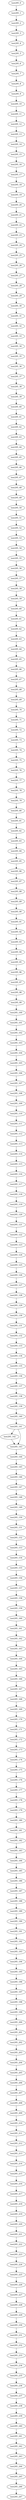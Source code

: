 digraph G {
test295_0->test295_1;
test295_1->test295_2;
test295_2->test295_3;
test295_3->test295_4;
test295_4->test295_5;
test295_5->test295_6;
test295_6->test295_7;
test295_7->test295_8;
test295_8->test295_9;
test295_9->test295_10;
test295_10->test295_11;
test295_11->test295_12;
test295_12->test295_13;
test295_13->test295_14;
test295_14->test295_15;
test295_15->test295_16;
test295_16->test295_17;
test295_17->test295_18;
test295_18->test295_19;
test295_19->test295_20;
test295_20->test295_21;
test295_21->test295_22;
test295_22->test295_23;
test295_23->test295_24;
test295_24->test295_25;
test295_25->test295_26;
test295_26->test295_27;
test295_27->test295_28;
test295_28->test295_29;
test295_29->test295_30;
test295_30->test295_31;
test295_31->test295_32;
test295_32->test295_33;
test295_33->test295_34;
test295_34->test295_35;
test295_35->test295_36;
test295_36->test295_37;
test295_37->test295_38;
test295_38->test295_39;
test295_39->test295_40;
test295_40->test295_41;
test295_41->test295_42;
test295_42->test295_43;
test295_43->test295_44;
test295_44->test295_45;
test295_45->test295_46;
test295_46->test295_47;
test295_47->test295_48;
test295_48->test295_49;
test295_49->test295_50;
test295_50->test295_51;
test295_51->test295_52;
test295_52->test295_53;
test295_53->test295_54;
test295_54->test295_55;
test295_55->test295_56;
test295_56->test295_57;
test295_57->test295_58;
test295_58->test295_59;
test295_59->test295_60;
test295_60->test295_61;
test295_61->test295_62;
test295_62->test295_63;
test295_63->test295_64;
test295_64->test295_65;
test295_65->test295_66;
test295_66->test295_67;
test295_67->test295_68;
test295_68->test295_69;
test295_69->test295_70;
test295_70->test295_71;
test295_71->test295_72;
test295_72->test295_73;
test295_73->test295_74;
test295_74->test295_75;
test295_75->test295_76;
test295_76->test295_77;
test295_77->test295_78;
test295_78->test295_79;
test295_79->test295_80;
test295_80->test295_81;
test295_81->test295_82;
test295_82->test295_83;
test295_83->test295_84;
test295_84->test295_85;
test295_85->test295_86;
test295_86->test295_87;
test295_87->test295_88;
test295_88->test295_89;
test295_89->test295_90;
test295_90->test295_91;
test295_91->test295_92;
test295_92->test295_93;
test295_93->test295_94;
test295_94->test295_95;
test295_95->test295_96;
test295_96->test295_97;
test295_97->test295_98;
test295_98->test295_99;
test295_99->test295_100;
test295_100->test295_101;
test295_101->test295_102;
test295_102->test295_103;
test295_103->test295_104;
test295_104->test295_105;
test295_105->test295_106;
test295_106->test295_107;
test295_107->test295_108;
test295_108->test295_109;
test295_109->test295_110;
test295_110->test295_111;
test295_111->test295_112;
test295_112->test295_113;
test295_113->test295_114;
test295_114->test295_115;
test295_115->test295_116;
test295_116->test295_117;
test295_117->test295_118;
test295_118->test295_119;
test295_119->test295_120;
test295_120->test295_121;
test295_121->test295_122;
test295_122->test295_123;
test295_123->test295_124;
test295_124->test295_125;
test295_125->test295_126;
test295_126->test295_127;
test295_127->test295_128;
test295_128->test295_129;
test295_129->test295_130;
test295_130->test295_131;
test295_131->test295_132;
test295_132->test295_133;
test295_133->test295_134;
test295_134->test295_135;
test295_135->test295_136;
test295_136->test295_137;
test295_137->test295_138;
test295_138->test295_139;
test295_139->test295_140;
test295_140->test295_141;
test295_141->test295_142;
test295_141->test295_143;
test295_142->test295_143;
test295_143->test295_144;
test295_144->test295_145;
test295_145->test295_146;
test295_146->test295_147;
test295_147->test295_148;
test295_148->test295_149;
test295_149->test295_150;
test295_150->test295_151;
test295_151->test295_152;
test295_152->test295_153;
test295_153->test295_154;
test295_154->test295_155;
test295_155->test295_156;
test295_156->test295_157;
test295_157->test295_158;
test295_158->test295_159;
test295_159->test295_160;
test295_160->test295_161;
test295_161->test295_162;
test295_162->test295_163;
test295_163->test295_164;
test295_164->test295_165;
test295_165->test295_166;
test295_166->test295_167;
test295_167->test295_168;
test295_168->test295_169;
test295_169->test295_170;
test295_170->test295_171;
test295_171->test295_172;
test295_172->test295_173;
test295_173->test295_174;
test295_174->test295_175;
test295_175->test295_176;
test295_176->test295_177;
test295_177->test295_178;
test295_178->test295_179;
test295_179->test295_180;
test295_180->test295_181;
test295_181->test295_182;
test295_182->test295_183;
test295_183->test295_184;
test295_184->test295_185;
test295_185->test295_186;
test295_186->test295_187;
test295_187->test295_188;
test295_188->test295_189;
test295_189->test295_190;
test295_190->test295_191;
test295_191->test295_192;
test295_192->test295_193;
test295_193->test295_194;
test295_194->test295_195;
test295_195->test295_196;
test295_196->test295_197;
test295_197->test295_198;
test295_198->test295_199;
test295_199->test295_200;
test295_200->test295_201;
test295_201->test295_202;
test295_202->test295_203;
test295_203->test295_204;
test295_204->test295_205;
test295_205->test295_206;
test295_206->test295_207;
test295_207->test295_208;
test295_208->test295_209;
test295_209->test295_210;
test295_210->test295_211;
test295_211->test295_212;
test295_212->test295_213;
test295_213->test295_214;
test295_214->test295_215;
test295_215->test295_216;
test295_216->test295_217;
test295_217->test295_218;
test295_218->test295_219;
test295_219->test295_220;
test295_220->test295_221;
test295_221->test295_222;
test295_222->test295_223;
test295_223->test295_224;
test295_224->test295_225;
test295_225->test295_226;
test295_226->test295_227;
test295_227->test295_228;
test295_228->test295_229;
test295_229->test295_230;
test295_230->test295_231;
test295_231->test295_232;
test295_232->test295_233;
test295_233->test295_234;
test295_234->test295_235;
test295_235->test295_236;
test295_236->test295_237;
test295_237->test295_238;
test295_238->test295_239;
test295_239->test295_240;
test295_240->test295_241;
test295_241->test295_242;
test295_242->test295_243;
test295_243->test295_244;
test295_244->test295_245;
test295_245->test295_246;
test295_246->test295_247;

}

